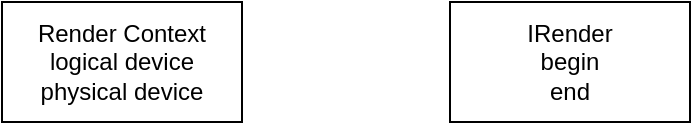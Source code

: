 <mxfile>
    <diagram id="4euQzSLGobliX1CIQ7WJ" name="Page-1">
        <mxGraphModel dx="660" dy="467" grid="1" gridSize="10" guides="1" tooltips="1" connect="1" arrows="1" fold="1" page="1" pageScale="1" pageWidth="827" pageHeight="1169" math="0" shadow="0">
            <root>
                <mxCell id="0"/>
                <mxCell id="1" parent="0"/>
                <mxCell id="2" value="Render Context&lt;div&gt;logical device&lt;/div&gt;&lt;div&gt;physical device&lt;/div&gt;" style="whiteSpace=wrap;html=1;" vertex="1" parent="1">
                    <mxGeometry x="70" y="60" width="120" height="60" as="geometry"/>
                </mxCell>
                <mxCell id="4" value="IRender&lt;div&gt;begin&lt;/div&gt;&lt;div&gt;end&lt;/div&gt;" style="whiteSpace=wrap;html=1;" vertex="1" parent="1">
                    <mxGeometry x="294" y="60" width="120" height="60" as="geometry"/>
                </mxCell>
            </root>
        </mxGraphModel>
    </diagram>
</mxfile>